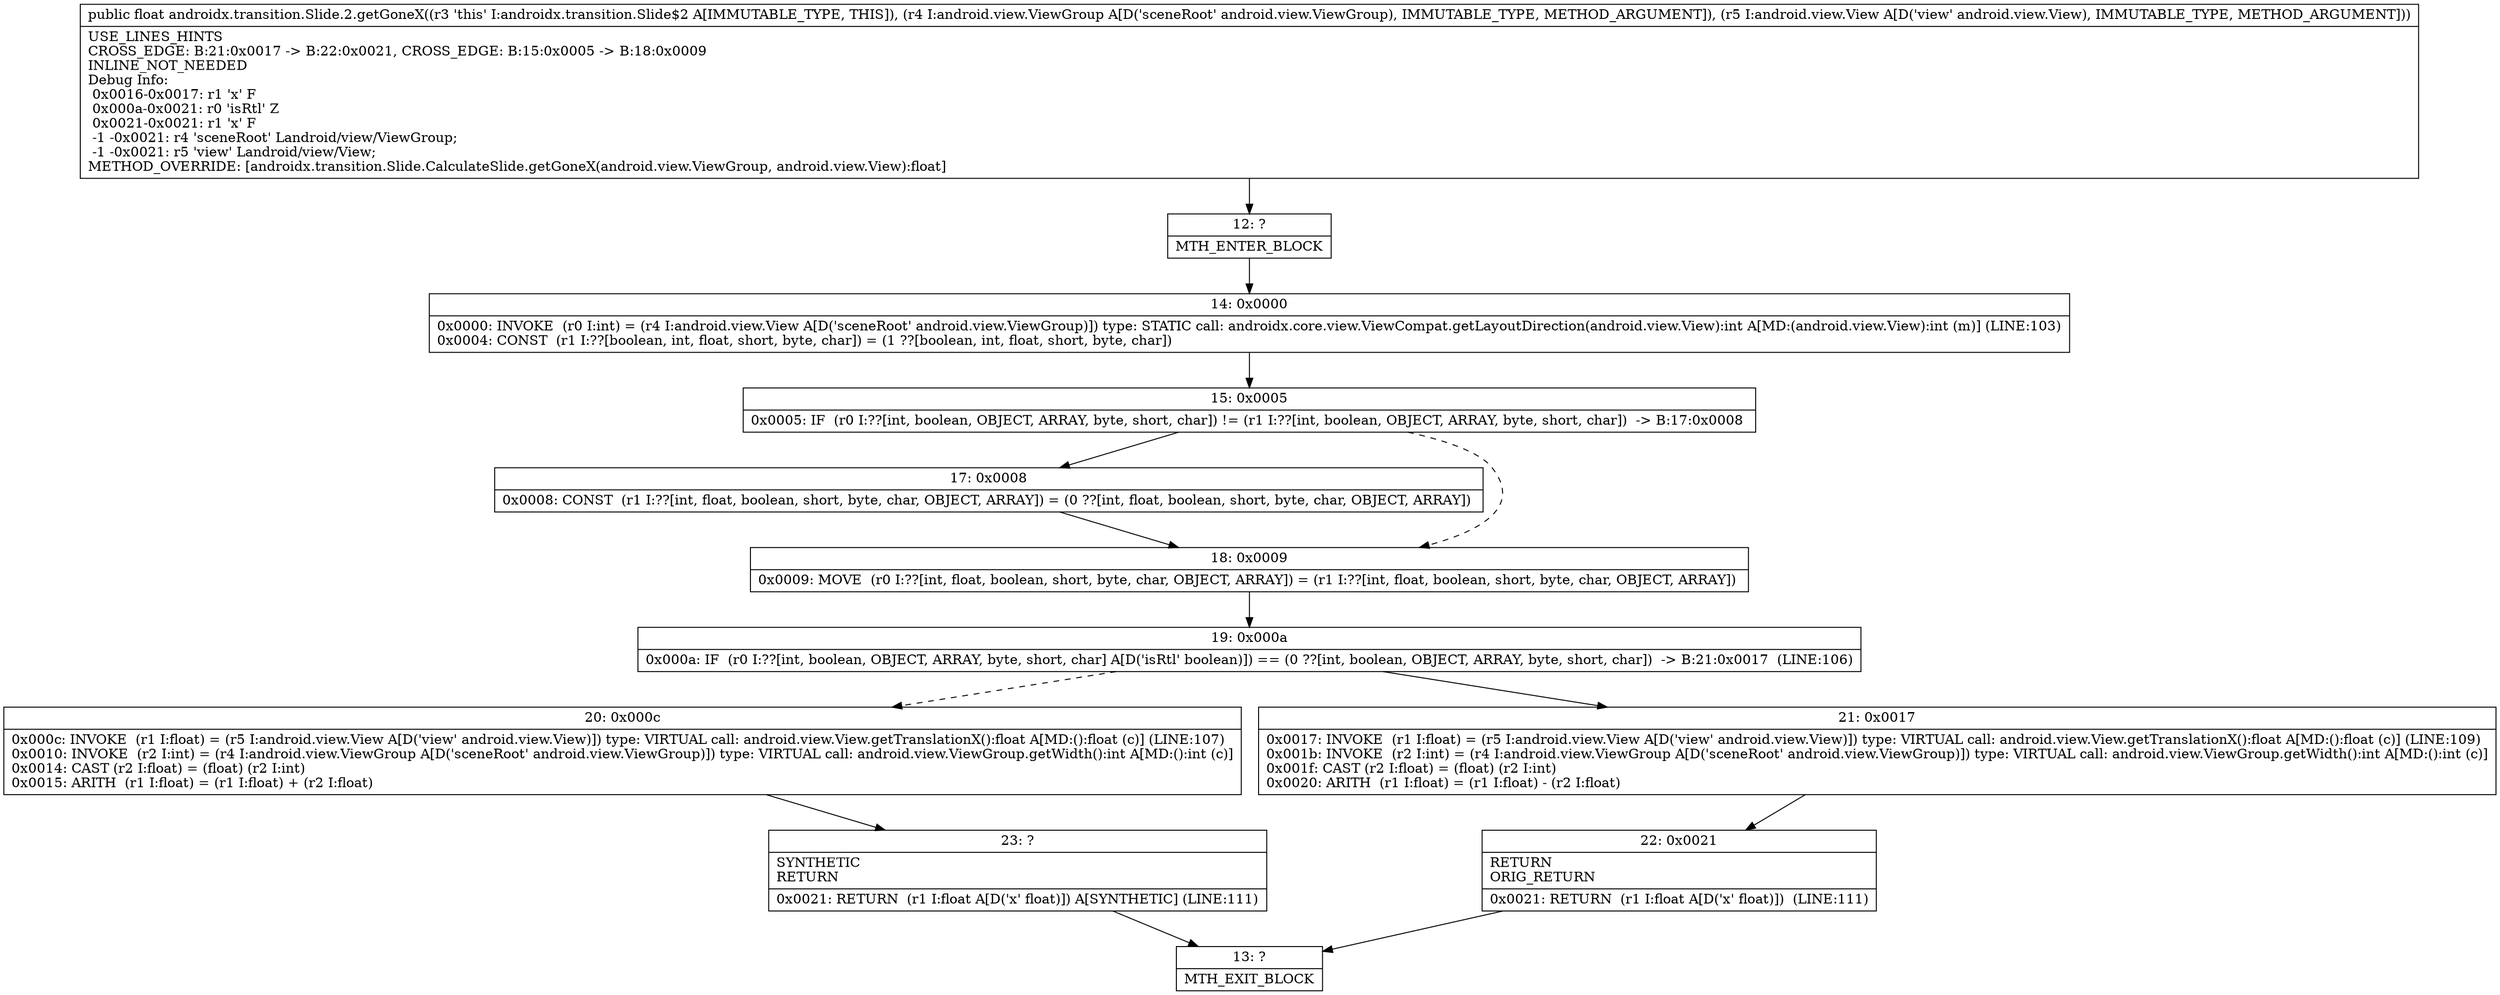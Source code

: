 digraph "CFG forandroidx.transition.Slide.2.getGoneX(Landroid\/view\/ViewGroup;Landroid\/view\/View;)F" {
Node_12 [shape=record,label="{12\:\ ?|MTH_ENTER_BLOCK\l}"];
Node_14 [shape=record,label="{14\:\ 0x0000|0x0000: INVOKE  (r0 I:int) = (r4 I:android.view.View A[D('sceneRoot' android.view.ViewGroup)]) type: STATIC call: androidx.core.view.ViewCompat.getLayoutDirection(android.view.View):int A[MD:(android.view.View):int (m)] (LINE:103)\l0x0004: CONST  (r1 I:??[boolean, int, float, short, byte, char]) = (1 ??[boolean, int, float, short, byte, char]) \l}"];
Node_15 [shape=record,label="{15\:\ 0x0005|0x0005: IF  (r0 I:??[int, boolean, OBJECT, ARRAY, byte, short, char]) != (r1 I:??[int, boolean, OBJECT, ARRAY, byte, short, char])  \-\> B:17:0x0008 \l}"];
Node_17 [shape=record,label="{17\:\ 0x0008|0x0008: CONST  (r1 I:??[int, float, boolean, short, byte, char, OBJECT, ARRAY]) = (0 ??[int, float, boolean, short, byte, char, OBJECT, ARRAY]) \l}"];
Node_18 [shape=record,label="{18\:\ 0x0009|0x0009: MOVE  (r0 I:??[int, float, boolean, short, byte, char, OBJECT, ARRAY]) = (r1 I:??[int, float, boolean, short, byte, char, OBJECT, ARRAY]) \l}"];
Node_19 [shape=record,label="{19\:\ 0x000a|0x000a: IF  (r0 I:??[int, boolean, OBJECT, ARRAY, byte, short, char] A[D('isRtl' boolean)]) == (0 ??[int, boolean, OBJECT, ARRAY, byte, short, char])  \-\> B:21:0x0017  (LINE:106)\l}"];
Node_20 [shape=record,label="{20\:\ 0x000c|0x000c: INVOKE  (r1 I:float) = (r5 I:android.view.View A[D('view' android.view.View)]) type: VIRTUAL call: android.view.View.getTranslationX():float A[MD:():float (c)] (LINE:107)\l0x0010: INVOKE  (r2 I:int) = (r4 I:android.view.ViewGroup A[D('sceneRoot' android.view.ViewGroup)]) type: VIRTUAL call: android.view.ViewGroup.getWidth():int A[MD:():int (c)]\l0x0014: CAST (r2 I:float) = (float) (r2 I:int) \l0x0015: ARITH  (r1 I:float) = (r1 I:float) + (r2 I:float) \l}"];
Node_23 [shape=record,label="{23\:\ ?|SYNTHETIC\lRETURN\l|0x0021: RETURN  (r1 I:float A[D('x' float)]) A[SYNTHETIC] (LINE:111)\l}"];
Node_13 [shape=record,label="{13\:\ ?|MTH_EXIT_BLOCK\l}"];
Node_21 [shape=record,label="{21\:\ 0x0017|0x0017: INVOKE  (r1 I:float) = (r5 I:android.view.View A[D('view' android.view.View)]) type: VIRTUAL call: android.view.View.getTranslationX():float A[MD:():float (c)] (LINE:109)\l0x001b: INVOKE  (r2 I:int) = (r4 I:android.view.ViewGroup A[D('sceneRoot' android.view.ViewGroup)]) type: VIRTUAL call: android.view.ViewGroup.getWidth():int A[MD:():int (c)]\l0x001f: CAST (r2 I:float) = (float) (r2 I:int) \l0x0020: ARITH  (r1 I:float) = (r1 I:float) \- (r2 I:float) \l}"];
Node_22 [shape=record,label="{22\:\ 0x0021|RETURN\lORIG_RETURN\l|0x0021: RETURN  (r1 I:float A[D('x' float)])  (LINE:111)\l}"];
MethodNode[shape=record,label="{public float androidx.transition.Slide.2.getGoneX((r3 'this' I:androidx.transition.Slide$2 A[IMMUTABLE_TYPE, THIS]), (r4 I:android.view.ViewGroup A[D('sceneRoot' android.view.ViewGroup), IMMUTABLE_TYPE, METHOD_ARGUMENT]), (r5 I:android.view.View A[D('view' android.view.View), IMMUTABLE_TYPE, METHOD_ARGUMENT]))  | USE_LINES_HINTS\lCROSS_EDGE: B:21:0x0017 \-\> B:22:0x0021, CROSS_EDGE: B:15:0x0005 \-\> B:18:0x0009\lINLINE_NOT_NEEDED\lDebug Info:\l  0x0016\-0x0017: r1 'x' F\l  0x000a\-0x0021: r0 'isRtl' Z\l  0x0021\-0x0021: r1 'x' F\l  \-1 \-0x0021: r4 'sceneRoot' Landroid\/view\/ViewGroup;\l  \-1 \-0x0021: r5 'view' Landroid\/view\/View;\lMETHOD_OVERRIDE: [androidx.transition.Slide.CalculateSlide.getGoneX(android.view.ViewGroup, android.view.View):float]\l}"];
MethodNode -> Node_12;Node_12 -> Node_14;
Node_14 -> Node_15;
Node_15 -> Node_17;
Node_15 -> Node_18[style=dashed];
Node_17 -> Node_18;
Node_18 -> Node_19;
Node_19 -> Node_20[style=dashed];
Node_19 -> Node_21;
Node_20 -> Node_23;
Node_23 -> Node_13;
Node_21 -> Node_22;
Node_22 -> Node_13;
}

